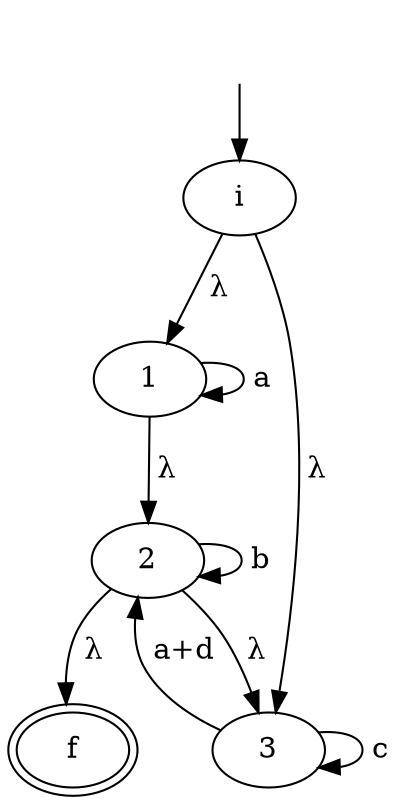 digraph "AFER" {
    _nil0 [style="invis"]
    _nil0 -> i [label=""]
    i -> 1 [label=" λ"]
    i -> 3 [label=" λ"]
    1 -> 1 [label=" a"]
    1 -> 2 [label=" λ"]
    2 -> 2 [label=" b"]
    2 -> 3 [label=" λ"]
    2 -> f [label=" λ"]
    3 -> 2 [label=" a+d"]
    3 -> 3 [label=" c"]
    f [peripheries=2]
}
